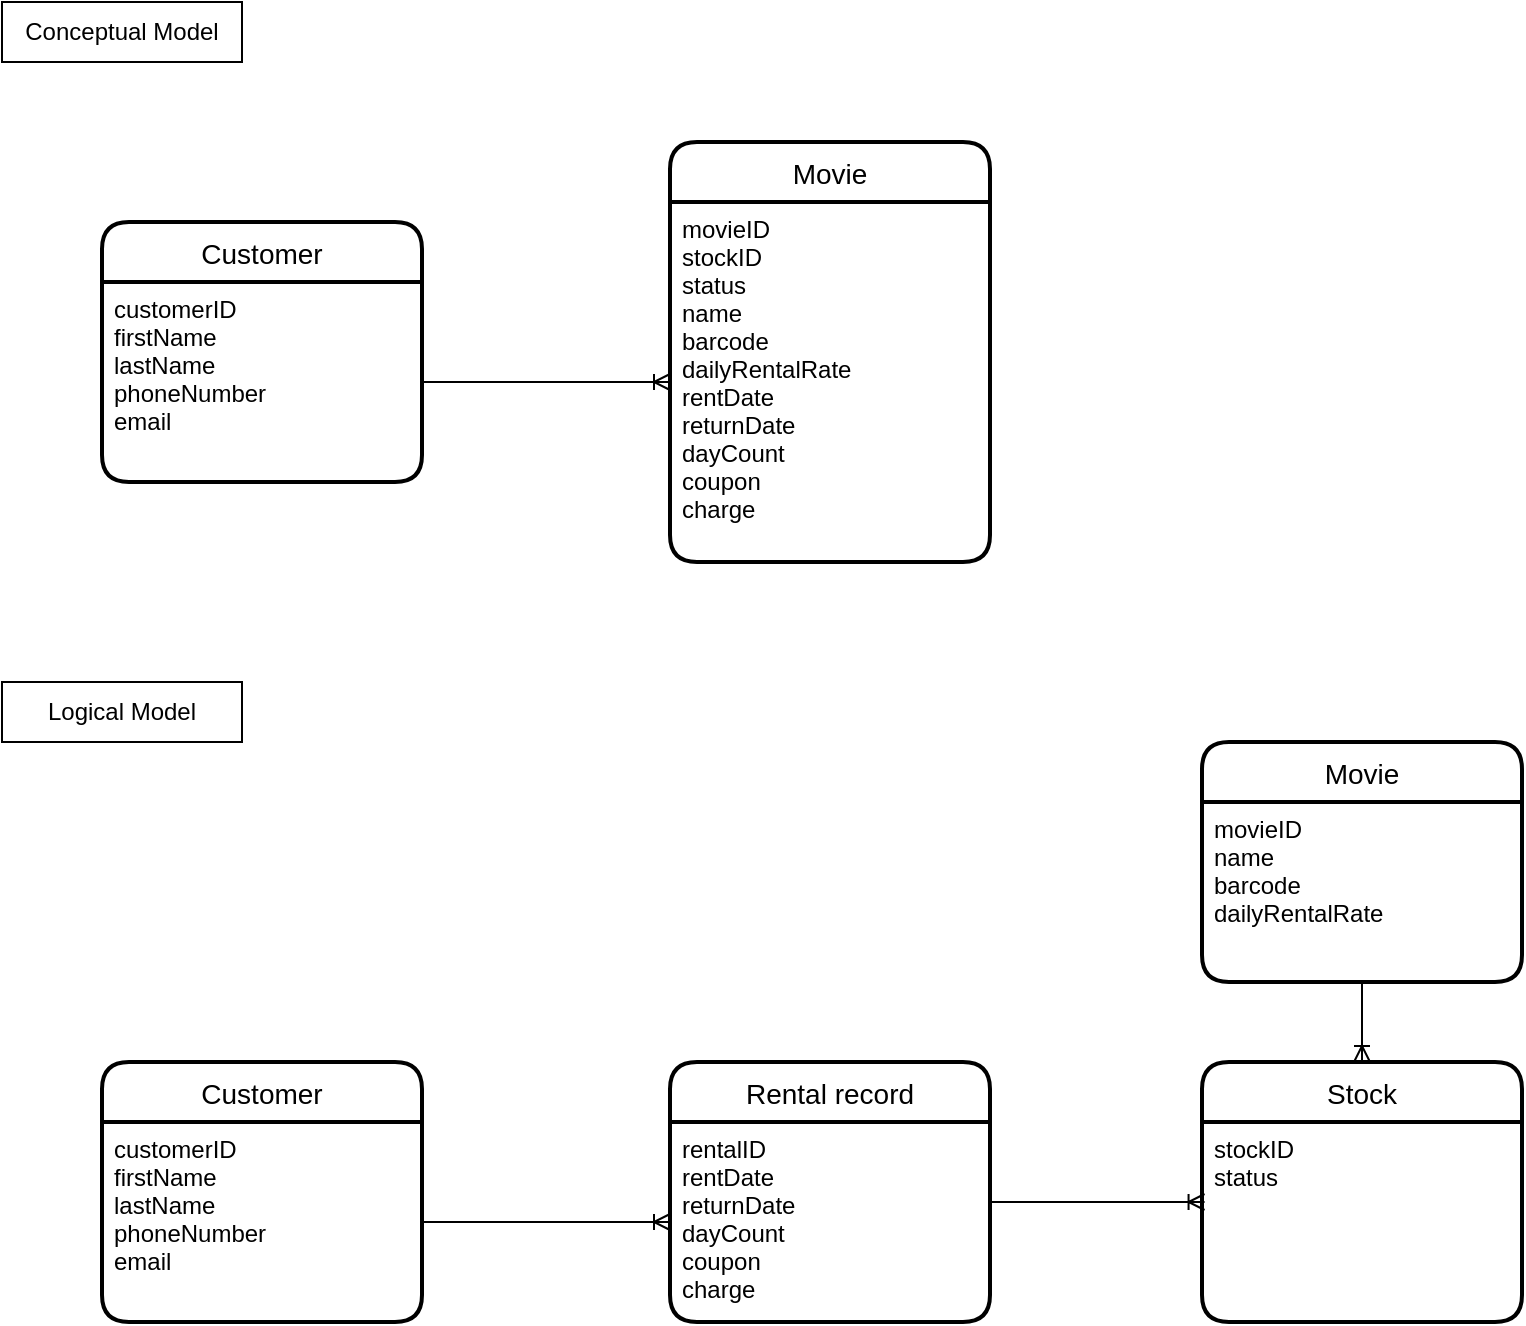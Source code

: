 <mxfile version="17.4.5" type="github">
  <diagram id="hTz190bk3s1_CpM7HC0W" name="Page-1">
    <mxGraphModel dx="740" dy="536" grid="1" gridSize="10" guides="1" tooltips="1" connect="1" arrows="1" fold="1" page="1" pageScale="1" pageWidth="827" pageHeight="1169" math="0" shadow="0">
      <root>
        <mxCell id="0" />
        <mxCell id="1" parent="0" />
        <mxCell id="MXJ_lkBCTQzSXtX3pdmt-1" value="Conceptual Model" style="rounded=0;whiteSpace=wrap;html=1;" parent="1" vertex="1">
          <mxGeometry width="120" height="30" as="geometry" />
        </mxCell>
        <mxCell id="MXJ_lkBCTQzSXtX3pdmt-7" value="Customer" style="swimlane;childLayout=stackLayout;horizontal=1;startSize=30;horizontalStack=0;rounded=1;fontSize=14;fontStyle=0;strokeWidth=2;resizeParent=0;resizeLast=1;shadow=0;dashed=0;align=center;" parent="1" vertex="1">
          <mxGeometry x="50" y="110" width="160" height="130" as="geometry" />
        </mxCell>
        <mxCell id="MXJ_lkBCTQzSXtX3pdmt-8" value="customerID&#xa;firstName&#xa;lastName&#xa;phoneNumber&#xa;email" style="align=left;strokeColor=none;fillColor=none;spacingLeft=4;fontSize=12;verticalAlign=top;resizable=0;rotatable=0;part=1;" parent="MXJ_lkBCTQzSXtX3pdmt-7" vertex="1">
          <mxGeometry y="30" width="160" height="100" as="geometry" />
        </mxCell>
        <mxCell id="MXJ_lkBCTQzSXtX3pdmt-9" value="Movie" style="swimlane;childLayout=stackLayout;horizontal=1;startSize=30;horizontalStack=0;rounded=1;fontSize=14;fontStyle=0;strokeWidth=2;resizeParent=0;resizeLast=1;shadow=0;dashed=0;align=center;" parent="1" vertex="1">
          <mxGeometry x="334" y="70" width="160" height="210" as="geometry" />
        </mxCell>
        <mxCell id="MXJ_lkBCTQzSXtX3pdmt-10" value="movieID&#xa;stockID&#xa;status&#xa;name&#xa;barcode&#xa;dailyRentalRate&#xa;rentDate&#xa;returnDate&#xa;dayCount&#xa;coupon&#xa;charge" style="align=left;strokeColor=none;fillColor=none;spacingLeft=4;fontSize=12;verticalAlign=top;resizable=0;rotatable=0;part=1;" parent="MXJ_lkBCTQzSXtX3pdmt-9" vertex="1">
          <mxGeometry y="30" width="160" height="180" as="geometry" />
        </mxCell>
        <mxCell id="MXJ_lkBCTQzSXtX3pdmt-18" value="" style="edgeStyle=entityRelationEdgeStyle;fontSize=12;html=1;endArrow=ERoneToMany;rounded=0;exitX=1;exitY=0.5;exitDx=0;exitDy=0;entryX=0;entryY=0.5;entryDx=0;entryDy=0;" parent="1" source="MXJ_lkBCTQzSXtX3pdmt-8" target="MXJ_lkBCTQzSXtX3pdmt-10" edge="1">
          <mxGeometry width="100" height="100" relative="1" as="geometry">
            <mxPoint x="220" y="240" as="sourcePoint" />
            <mxPoint x="320" y="140" as="targetPoint" />
          </mxGeometry>
        </mxCell>
        <mxCell id="vFdzTWe66evXKx0dbc7Y-1" value="Logical Model" style="rounded=0;whiteSpace=wrap;html=1;" vertex="1" parent="1">
          <mxGeometry y="340" width="120" height="30" as="geometry" />
        </mxCell>
        <mxCell id="vFdzTWe66evXKx0dbc7Y-2" value="Movie" style="swimlane;childLayout=stackLayout;horizontal=1;startSize=30;horizontalStack=0;rounded=1;fontSize=14;fontStyle=0;strokeWidth=2;resizeParent=0;resizeLast=1;shadow=0;dashed=0;align=center;" vertex="1" parent="1">
          <mxGeometry x="600" y="370" width="160" height="120" as="geometry" />
        </mxCell>
        <mxCell id="vFdzTWe66evXKx0dbc7Y-3" value="movieID&#xa;name&#xa;barcode&#xa;dailyRentalRate" style="align=left;strokeColor=none;fillColor=none;spacingLeft=4;fontSize=12;verticalAlign=top;resizable=0;rotatable=0;part=1;" vertex="1" parent="vFdzTWe66evXKx0dbc7Y-2">
          <mxGeometry y="30" width="160" height="90" as="geometry" />
        </mxCell>
        <mxCell id="vFdzTWe66evXKx0dbc7Y-4" value="Stock" style="swimlane;childLayout=stackLayout;horizontal=1;startSize=30;horizontalStack=0;rounded=1;fontSize=14;fontStyle=0;strokeWidth=2;resizeParent=0;resizeLast=1;shadow=0;dashed=0;align=center;" vertex="1" parent="1">
          <mxGeometry x="600" y="530" width="160" height="130" as="geometry" />
        </mxCell>
        <mxCell id="vFdzTWe66evXKx0dbc7Y-5" value="stockID&#xa;status" style="align=left;strokeColor=none;fillColor=none;spacingLeft=4;fontSize=12;verticalAlign=top;resizable=0;rotatable=0;part=1;" vertex="1" parent="vFdzTWe66evXKx0dbc7Y-4">
          <mxGeometry y="30" width="160" height="100" as="geometry" />
        </mxCell>
        <mxCell id="vFdzTWe66evXKx0dbc7Y-6" value="Customer" style="swimlane;childLayout=stackLayout;horizontal=1;startSize=30;horizontalStack=0;rounded=1;fontSize=14;fontStyle=0;strokeWidth=2;resizeParent=0;resizeLast=1;shadow=0;dashed=0;align=center;" vertex="1" parent="1">
          <mxGeometry x="50" y="530" width="160" height="130" as="geometry" />
        </mxCell>
        <mxCell id="vFdzTWe66evXKx0dbc7Y-7" value="customerID&#xa;firstName&#xa;lastName&#xa;phoneNumber&#xa;email" style="align=left;strokeColor=none;fillColor=none;spacingLeft=4;fontSize=12;verticalAlign=top;resizable=0;rotatable=0;part=1;" vertex="1" parent="vFdzTWe66evXKx0dbc7Y-6">
          <mxGeometry y="30" width="160" height="100" as="geometry" />
        </mxCell>
        <mxCell id="vFdzTWe66evXKx0dbc7Y-8" value="Rental record" style="swimlane;childLayout=stackLayout;horizontal=1;startSize=30;horizontalStack=0;rounded=1;fontSize=14;fontStyle=0;strokeWidth=2;resizeParent=0;resizeLast=1;shadow=0;dashed=0;align=center;" vertex="1" parent="1">
          <mxGeometry x="334" y="530" width="160" height="130" as="geometry" />
        </mxCell>
        <mxCell id="vFdzTWe66evXKx0dbc7Y-9" value="rentalID&#xa;rentDate&#xa;returnDate&#xa;dayCount&#xa;coupon&#xa;charge" style="align=left;strokeColor=none;fillColor=none;spacingLeft=4;fontSize=12;verticalAlign=top;resizable=0;rotatable=0;part=1;" vertex="1" parent="vFdzTWe66evXKx0dbc7Y-8">
          <mxGeometry y="30" width="160" height="100" as="geometry" />
        </mxCell>
        <mxCell id="vFdzTWe66evXKx0dbc7Y-10" value="" style="fontSize=12;html=1;endArrow=ERoneToMany;rounded=0;exitX=0.5;exitY=1;exitDx=0;exitDy=0;entryX=0.5;entryY=0;entryDx=0;entryDy=0;" edge="1" parent="1" source="vFdzTWe66evXKx0dbc7Y-3" target="vFdzTWe66evXKx0dbc7Y-4">
          <mxGeometry width="100" height="100" relative="1" as="geometry">
            <mxPoint x="640" y="600" as="sourcePoint" />
            <mxPoint x="680" y="530" as="targetPoint" />
          </mxGeometry>
        </mxCell>
        <mxCell id="vFdzTWe66evXKx0dbc7Y-11" value="" style="edgeStyle=entityRelationEdgeStyle;fontSize=12;html=1;endArrow=ERoneToMany;rounded=0;exitX=1.005;exitY=0.4;exitDx=0;exitDy=0;exitPerimeter=0;entryX=0.008;entryY=0.4;entryDx=0;entryDy=0;entryPerimeter=0;" edge="1" parent="1" source="vFdzTWe66evXKx0dbc7Y-9" target="vFdzTWe66evXKx0dbc7Y-5">
          <mxGeometry width="100" height="100" relative="1" as="geometry">
            <mxPoint x="500" y="660" as="sourcePoint" />
            <mxPoint x="600" y="560" as="targetPoint" />
          </mxGeometry>
        </mxCell>
        <mxCell id="vFdzTWe66evXKx0dbc7Y-12" value="" style="edgeStyle=entityRelationEdgeStyle;fontSize=12;html=1;endArrow=ERoneToMany;rounded=0;exitX=1;exitY=0.5;exitDx=0;exitDy=0;entryX=0;entryY=0.5;entryDx=0;entryDy=0;" edge="1" parent="1" source="vFdzTWe66evXKx0dbc7Y-7" target="vFdzTWe66evXKx0dbc7Y-9">
          <mxGeometry width="100" height="100" relative="1" as="geometry">
            <mxPoint x="220" y="660" as="sourcePoint" />
            <mxPoint x="320" y="560" as="targetPoint" />
          </mxGeometry>
        </mxCell>
      </root>
    </mxGraphModel>
  </diagram>
</mxfile>
